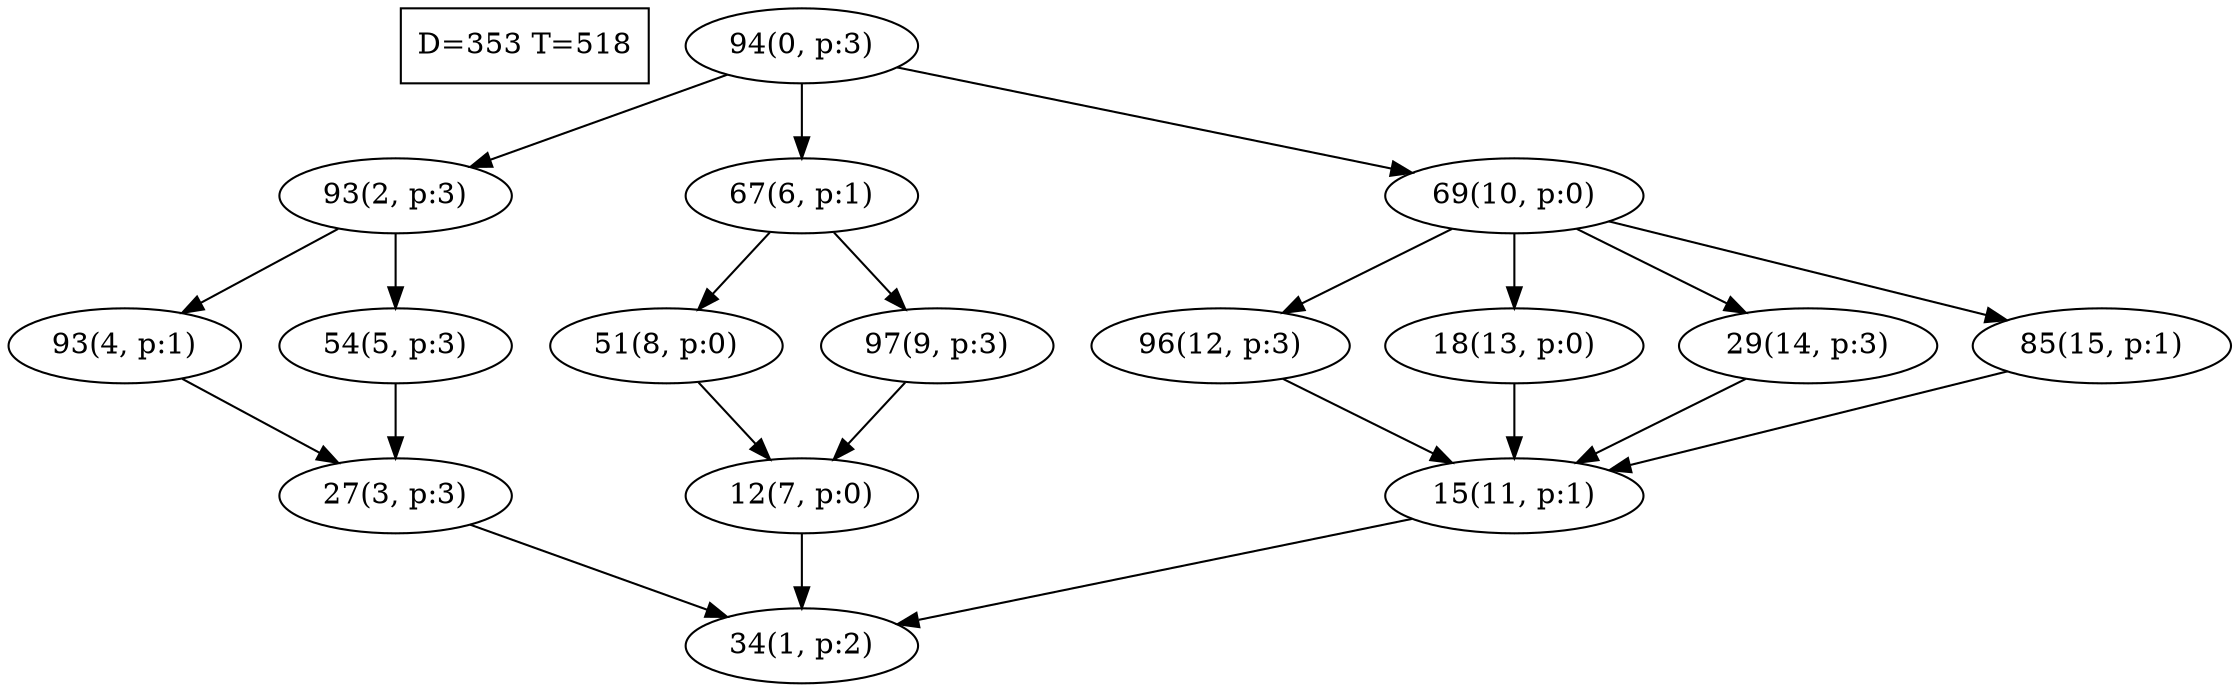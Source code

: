 digraph Task {
i [shape=box, label="D=353 T=518"]; 
0 [label="94(0, p:3)"];
1 [label="34(1, p:2)"];
2 [label="93(2, p:3)"];
3 [label="27(3, p:3)"];
4 [label="93(4, p:1)"];
5 [label="54(5, p:3)"];
6 [label="67(6, p:1)"];
7 [label="12(7, p:0)"];
8 [label="51(8, p:0)"];
9 [label="97(9, p:3)"];
10 [label="69(10, p:0)"];
11 [label="15(11, p:1)"];
12 [label="96(12, p:3)"];
13 [label="18(13, p:0)"];
14 [label="29(14, p:3)"];
15 [label="85(15, p:1)"];
0 -> 2;
0 -> 6;
0 -> 10;
2 -> 4;
2 -> 5;
3 -> 1;
4 -> 3;
5 -> 3;
6 -> 8;
6 -> 9;
7 -> 1;
8 -> 7;
9 -> 7;
10 -> 12;
10 -> 13;
10 -> 14;
10 -> 15;
11 -> 1;
12 -> 11;
13 -> 11;
14 -> 11;
15 -> 11;
}